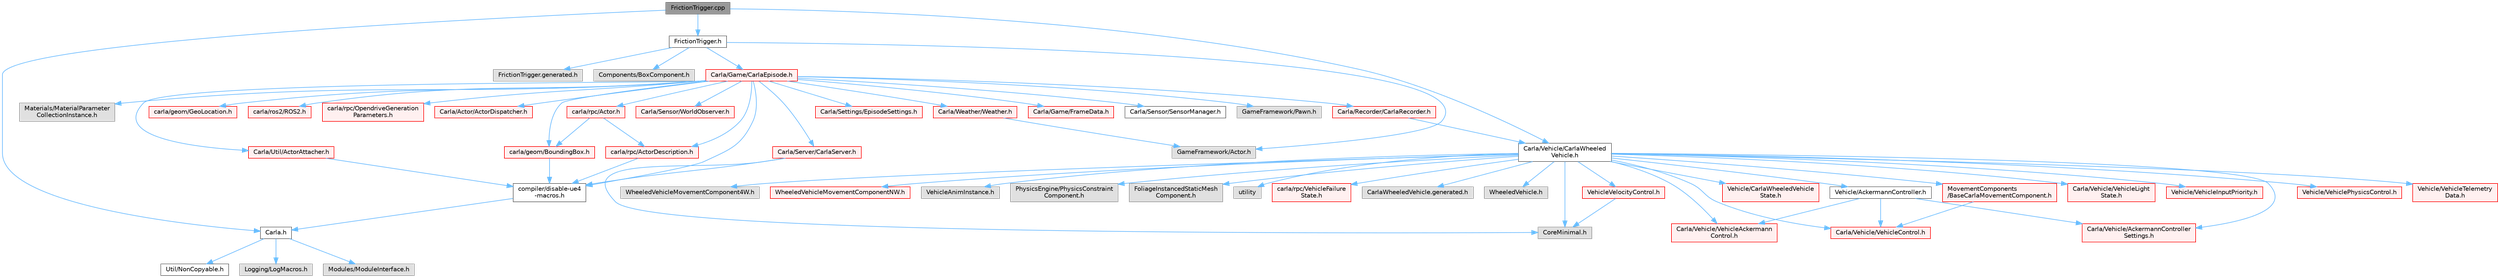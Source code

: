 digraph "FrictionTrigger.cpp"
{
 // INTERACTIVE_SVG=YES
 // LATEX_PDF_SIZE
  bgcolor="transparent";
  edge [fontname=Helvetica,fontsize=10,labelfontname=Helvetica,labelfontsize=10];
  node [fontname=Helvetica,fontsize=10,shape=box,height=0.2,width=0.4];
  Node1 [id="Node000001",label="FrictionTrigger.cpp",height=0.2,width=0.4,color="gray40", fillcolor="grey60", style="filled", fontcolor="black",tooltip=" "];
  Node1 -> Node2 [id="edge1_Node000001_Node000002",color="steelblue1",style="solid",tooltip=" "];
  Node2 [id="Node000002",label="Carla.h",height=0.2,width=0.4,color="grey40", fillcolor="white", style="filled",URL="$d7/d7d/Carla_8h.html",tooltip=" "];
  Node2 -> Node3 [id="edge2_Node000002_Node000003",color="steelblue1",style="solid",tooltip=" "];
  Node3 [id="Node000003",label="Util/NonCopyable.h",height=0.2,width=0.4,color="grey40", fillcolor="white", style="filled",URL="$d4/d57/Unreal_2CarlaUE4_2Plugins_2Carla_2Source_2Carla_2Util_2NonCopyable_8h.html",tooltip=" "];
  Node2 -> Node4 [id="edge3_Node000002_Node000004",color="steelblue1",style="solid",tooltip=" "];
  Node4 [id="Node000004",label="Logging/LogMacros.h",height=0.2,width=0.4,color="grey60", fillcolor="#E0E0E0", style="filled",tooltip=" "];
  Node2 -> Node5 [id="edge4_Node000002_Node000005",color="steelblue1",style="solid",tooltip=" "];
  Node5 [id="Node000005",label="Modules/ModuleInterface.h",height=0.2,width=0.4,color="grey60", fillcolor="#E0E0E0", style="filled",tooltip=" "];
  Node1 -> Node6 [id="edge5_Node000001_Node000006",color="steelblue1",style="solid",tooltip=" "];
  Node6 [id="Node000006",label="FrictionTrigger.h",height=0.2,width=0.4,color="grey40", fillcolor="white", style="filled",URL="$d4/d30/FrictionTrigger_8h.html",tooltip=" "];
  Node6 -> Node7 [id="edge6_Node000006_Node000007",color="steelblue1",style="solid",tooltip=" "];
  Node7 [id="Node000007",label="GameFramework/Actor.h",height=0.2,width=0.4,color="grey60", fillcolor="#E0E0E0", style="filled",tooltip=" "];
  Node6 -> Node8 [id="edge7_Node000006_Node000008",color="steelblue1",style="solid",tooltip=" "];
  Node8 [id="Node000008",label="Components/BoxComponent.h",height=0.2,width=0.4,color="grey60", fillcolor="#E0E0E0", style="filled",tooltip=" "];
  Node6 -> Node9 [id="edge8_Node000006_Node000009",color="steelblue1",style="solid",tooltip=" "];
  Node9 [id="Node000009",label="Carla/Game/CarlaEpisode.h",height=0.2,width=0.4,color="red", fillcolor="#FFF0F0", style="filled",URL="$de/db8/CarlaEpisode_8h.html",tooltip=" "];
  Node9 -> Node10 [id="edge9_Node000009_Node000010",color="steelblue1",style="solid",tooltip=" "];
  Node10 [id="Node000010",label="Carla/Actor/ActorDispatcher.h",height=0.2,width=0.4,color="red", fillcolor="#FFF0F0", style="filled",URL="$dc/ddc/ActorDispatcher_8h.html",tooltip=" "];
  Node9 -> Node210 [id="edge10_Node000009_Node000210",color="steelblue1",style="solid",tooltip=" "];
  Node210 [id="Node000210",label="Carla/Recorder/CarlaRecorder.h",height=0.2,width=0.4,color="red", fillcolor="#FFF0F0", style="filled",URL="$d9/d6a/CarlaRecorder_8h.html",tooltip=" "];
  Node210 -> Node169 [id="edge11_Node000210_Node000169",color="steelblue1",style="solid",tooltip=" "];
  Node169 [id="Node000169",label="Carla/Vehicle/CarlaWheeled\lVehicle.h",height=0.2,width=0.4,color="grey40", fillcolor="white", style="filled",URL="$d3/d00/CarlaWheeledVehicle_8h.html",tooltip=" "];
  Node169 -> Node170 [id="edge12_Node000169_Node000170",color="steelblue1",style="solid",tooltip=" "];
  Node170 [id="Node000170",label="WheeledVehicle.h",height=0.2,width=0.4,color="grey60", fillcolor="#E0E0E0", style="filled",tooltip=" "];
  Node169 -> Node171 [id="edge13_Node000169_Node000171",color="steelblue1",style="solid",tooltip=" "];
  Node171 [id="Node000171",label="Vehicle/AckermannController.h",height=0.2,width=0.4,color="grey40", fillcolor="white", style="filled",URL="$d0/d4d/AckermannController_8h.html",tooltip=" "];
  Node171 -> Node68 [id="edge14_Node000171_Node000068",color="steelblue1",style="solid",tooltip=" "];
  Node68 [id="Node000068",label="Carla/Vehicle/AckermannController\lSettings.h",height=0.2,width=0.4,color="red", fillcolor="#FFF0F0", style="filled",URL="$df/d92/Unreal_2CarlaUE4_2Plugins_2Carla_2Source_2Carla_2Vehicle_2AckermannControllerSettings_8h.html",tooltip=" "];
  Node171 -> Node70 [id="edge15_Node000171_Node000070",color="steelblue1",style="solid",tooltip=" "];
  Node70 [id="Node000070",label="Carla/Vehicle/VehicleAckermann\lControl.h",height=0.2,width=0.4,color="red", fillcolor="#FFF0F0", style="filled",URL="$d7/d1a/Unreal_2CarlaUE4_2Plugins_2Carla_2Source_2Carla_2Vehicle_2VehicleAckermannControl_8h.html",tooltip=" "];
  Node171 -> Node72 [id="edge16_Node000171_Node000072",color="steelblue1",style="solid",tooltip=" "];
  Node72 [id="Node000072",label="Carla/Vehicle/VehicleControl.h",height=0.2,width=0.4,color="red", fillcolor="#FFF0F0", style="filled",URL="$d4/dbd/Unreal_2CarlaUE4_2Plugins_2Carla_2Source_2Carla_2Vehicle_2VehicleControl_8h.html",tooltip=" "];
  Node169 -> Node68 [id="edge17_Node000169_Node000068",color="steelblue1",style="solid",tooltip=" "];
  Node169 -> Node172 [id="edge18_Node000169_Node000172",color="steelblue1",style="solid",tooltip=" "];
  Node172 [id="Node000172",label="Vehicle/CarlaWheeledVehicle\lState.h",height=0.2,width=0.4,color="red", fillcolor="#FFF0F0", style="filled",URL="$d7/dab/CarlaWheeledVehicleState_8h.html",tooltip=" "];
  Node169 -> Node70 [id="edge19_Node000169_Node000070",color="steelblue1",style="solid",tooltip=" "];
  Node169 -> Node72 [id="edge20_Node000169_Node000072",color="steelblue1",style="solid",tooltip=" "];
  Node169 -> Node74 [id="edge21_Node000169_Node000074",color="steelblue1",style="solid",tooltip=" "];
  Node74 [id="Node000074",label="Carla/Vehicle/VehicleLight\lState.h",height=0.2,width=0.4,color="red", fillcolor="#FFF0F0", style="filled",URL="$d6/d6c/Unreal_2CarlaUE4_2Plugins_2Carla_2Source_2Carla_2Vehicle_2VehicleLightState_8h.html",tooltip=" "];
  Node169 -> Node76 [id="edge22_Node000169_Node000076",color="steelblue1",style="solid",tooltip=" "];
  Node76 [id="Node000076",label="Vehicle/VehicleInputPriority.h",height=0.2,width=0.4,color="red", fillcolor="#FFF0F0", style="filled",URL="$db/d8b/VehicleInputPriority_8h.html",tooltip=" "];
  Node169 -> Node78 [id="edge23_Node000169_Node000078",color="steelblue1",style="solid",tooltip=" "];
  Node78 [id="Node000078",label="Vehicle/VehiclePhysicsControl.h",height=0.2,width=0.4,color="red", fillcolor="#FFF0F0", style="filled",URL="$d3/d90/Unreal_2CarlaUE4_2Plugins_2Carla_2Source_2Carla_2Vehicle_2VehiclePhysicsControl_8h.html",tooltip=" "];
  Node169 -> Node174 [id="edge24_Node000169_Node000174",color="steelblue1",style="solid",tooltip=" "];
  Node174 [id="Node000174",label="Vehicle/VehicleTelemetry\lData.h",height=0.2,width=0.4,color="red", fillcolor="#FFF0F0", style="filled",URL="$de/dcb/Unreal_2CarlaUE4_2Plugins_2Carla_2Source_2Carla_2Vehicle_2VehicleTelemetryData_8h.html",tooltip=" "];
  Node169 -> Node176 [id="edge25_Node000169_Node000176",color="steelblue1",style="solid",tooltip=" "];
  Node176 [id="Node000176",label="VehicleVelocityControl.h",height=0.2,width=0.4,color="red", fillcolor="#FFF0F0", style="filled",URL="$d6/df3/VehicleVelocityControl_8h.html",tooltip=" "];
  Node176 -> Node178 [id="edge26_Node000176_Node000178",color="steelblue1",style="solid",tooltip=" "];
  Node178 [id="Node000178",label="CoreMinimal.h",height=0.2,width=0.4,color="grey60", fillcolor="#E0E0E0", style="filled",tooltip=" "];
  Node169 -> Node180 [id="edge27_Node000169_Node000180",color="steelblue1",style="solid",tooltip=" "];
  Node180 [id="Node000180",label="WheeledVehicleMovementComponent4W.h",height=0.2,width=0.4,color="grey60", fillcolor="#E0E0E0", style="filled",tooltip=" "];
  Node169 -> Node181 [id="edge28_Node000169_Node000181",color="steelblue1",style="solid",tooltip=" "];
  Node181 [id="Node000181",label="WheeledVehicleMovementComponentNW.h",height=0.2,width=0.4,color="red", fillcolor="#FFF0F0", style="filled",URL="$d0/d34/WheeledVehicleMovementComponentNW_8h.html",tooltip=" "];
  Node169 -> Node185 [id="edge29_Node000169_Node000185",color="steelblue1",style="solid",tooltip=" "];
  Node185 [id="Node000185",label="VehicleAnimInstance.h",height=0.2,width=0.4,color="grey60", fillcolor="#E0E0E0", style="filled",tooltip=" "];
  Node169 -> Node186 [id="edge30_Node000169_Node000186",color="steelblue1",style="solid",tooltip=" "];
  Node186 [id="Node000186",label="PhysicsEngine/PhysicsConstraint\lComponent.h",height=0.2,width=0.4,color="grey60", fillcolor="#E0E0E0", style="filled",tooltip=" "];
  Node169 -> Node187 [id="edge31_Node000169_Node000187",color="steelblue1",style="solid",tooltip=" "];
  Node187 [id="Node000187",label="MovementComponents\l/BaseCarlaMovementComponent.h",height=0.2,width=0.4,color="red", fillcolor="#FFF0F0", style="filled",URL="$d6/d10/BaseCarlaMovementComponent_8h.html",tooltip=" "];
  Node187 -> Node72 [id="edge32_Node000187_Node000072",color="steelblue1",style="solid",tooltip=" "];
  Node169 -> Node190 [id="edge33_Node000169_Node000190",color="steelblue1",style="solid",tooltip=" "];
  Node190 [id="Node000190",label="FoliageInstancedStaticMesh\lComponent.h",height=0.2,width=0.4,color="grey60", fillcolor="#E0E0E0", style="filled",tooltip=" "];
  Node169 -> Node178 [id="edge34_Node000169_Node000178",color="steelblue1",style="solid",tooltip=" "];
  Node169 -> Node51 [id="edge35_Node000169_Node000051",color="steelblue1",style="solid",tooltip=" "];
  Node51 [id="Node000051",label="utility",height=0.2,width=0.4,color="grey60", fillcolor="#E0E0E0", style="filled",tooltip=" "];
  Node169 -> Node110 [id="edge36_Node000169_Node000110",color="steelblue1",style="solid",tooltip=" "];
  Node110 [id="Node000110",label="carla/rpc/VehicleFailure\lState.h",height=0.2,width=0.4,color="red", fillcolor="#FFF0F0", style="filled",URL="$d6/dac/VehicleFailureState_8h.html",tooltip=" "];
  Node169 -> Node191 [id="edge37_Node000169_Node000191",color="steelblue1",style="solid",tooltip=" "];
  Node191 [id="Node000191",label="CarlaWheeledVehicle.generated.h",height=0.2,width=0.4,color="grey60", fillcolor="#E0E0E0", style="filled",tooltip=" "];
  Node9 -> Node241 [id="edge38_Node000009_Node000241",color="steelblue1",style="solid",tooltip=" "];
  Node241 [id="Node000241",label="Carla/Sensor/WorldObserver.h",height=0.2,width=0.4,color="red", fillcolor="#FFF0F0", style="filled",URL="$d8/deb/WorldObserver_8h.html",tooltip=" "];
  Node9 -> Node242 [id="edge39_Node000009_Node000242",color="steelblue1",style="solid",tooltip=" "];
  Node242 [id="Node000242",label="Carla/Server/CarlaServer.h",height=0.2,width=0.4,color="red", fillcolor="#FFF0F0", style="filled",URL="$d0/d35/CarlaServer_8h.html",tooltip=" "];
  Node242 -> Node178 [id="edge40_Node000242_Node000178",color="steelblue1",style="solid",tooltip=" "];
  Node242 -> Node13 [id="edge41_Node000242_Node000013",color="steelblue1",style="solid",tooltip=" "];
  Node13 [id="Node000013",label="compiler/disable-ue4\l-macros.h",height=0.2,width=0.4,color="grey40", fillcolor="white", style="filled",URL="$d2/d02/disable-ue4-macros_8h.html",tooltip=" "];
  Node13 -> Node2 [id="edge42_Node000013_Node000002",color="steelblue1",style="solid",tooltip=" "];
  Node9 -> Node258 [id="edge43_Node000009_Node000258",color="steelblue1",style="solid",tooltip=" "];
  Node258 [id="Node000258",label="Carla/Settings/EpisodeSettings.h",height=0.2,width=0.4,color="red", fillcolor="#FFF0F0", style="filled",URL="$d8/d64/Unreal_2CarlaUE4_2Plugins_2Carla_2Source_2Carla_2Settings_2EpisodeSettings_8h.html",tooltip=" "];
  Node9 -> Node260 [id="edge44_Node000009_Node000260",color="steelblue1",style="solid",tooltip=" "];
  Node260 [id="Node000260",label="Carla/Util/ActorAttacher.h",height=0.2,width=0.4,color="red", fillcolor="#FFF0F0", style="filled",URL="$d6/d68/ActorAttacher_8h.html",tooltip=" "];
  Node260 -> Node13 [id="edge45_Node000260_Node000013",color="steelblue1",style="solid",tooltip=" "];
  Node9 -> Node263 [id="edge46_Node000009_Node000263",color="steelblue1",style="solid",tooltip=" "];
  Node263 [id="Node000263",label="Carla/Weather/Weather.h",height=0.2,width=0.4,color="red", fillcolor="#FFF0F0", style="filled",URL="$d5/d65/Weather_8h.html",tooltip=" "];
  Node263 -> Node7 [id="edge47_Node000263_Node000007",color="steelblue1",style="solid",tooltip=" "];
  Node9 -> Node267 [id="edge48_Node000009_Node000267",color="steelblue1",style="solid",tooltip=" "];
  Node267 [id="Node000267",label="Carla/Game/FrameData.h",height=0.2,width=0.4,color="red", fillcolor="#FFF0F0", style="filled",URL="$d2/df1/FrameData_8h.html",tooltip=" "];
  Node9 -> Node325 [id="edge49_Node000009_Node000325",color="steelblue1",style="solid",tooltip=" "];
  Node325 [id="Node000325",label="Carla/Sensor/SensorManager.h",height=0.2,width=0.4,color="grey40", fillcolor="white", style="filled",URL="$dc/dbf/SensorManager_8h.html",tooltip=" "];
  Node9 -> Node326 [id="edge50_Node000009_Node000326",color="steelblue1",style="solid",tooltip=" "];
  Node326 [id="Node000326",label="GameFramework/Pawn.h",height=0.2,width=0.4,color="grey60", fillcolor="#E0E0E0", style="filled",tooltip=" "];
  Node9 -> Node327 [id="edge51_Node000009_Node000327",color="steelblue1",style="solid",tooltip=" "];
  Node327 [id="Node000327",label="Materials/MaterialParameter\lCollectionInstance.h",height=0.2,width=0.4,color="grey60", fillcolor="#E0E0E0", style="filled",tooltip=" "];
  Node9 -> Node13 [id="edge52_Node000009_Node000013",color="steelblue1",style="solid",tooltip=" "];
  Node9 -> Node45 [id="edge53_Node000009_Node000045",color="steelblue1",style="solid",tooltip=" "];
  Node45 [id="Node000045",label="carla/geom/BoundingBox.h",height=0.2,width=0.4,color="red", fillcolor="#FFF0F0", style="filled",URL="$d2/dfe/LibCarla_2source_2carla_2geom_2BoundingBox_8h.html",tooltip=" "];
  Node45 -> Node13 [id="edge54_Node000045_Node000013",color="steelblue1",style="solid",tooltip=" "];
  Node9 -> Node117 [id="edge55_Node000009_Node000117",color="steelblue1",style="solid",tooltip=" "];
  Node117 [id="Node000117",label="carla/geom/GeoLocation.h",height=0.2,width=0.4,color="red", fillcolor="#FFF0F0", style="filled",URL="$d7/d86/GeoLocation_8h.html",tooltip=" "];
  Node9 -> Node95 [id="edge56_Node000009_Node000095",color="steelblue1",style="solid",tooltip=" "];
  Node95 [id="Node000095",label="carla/ros2/ROS2.h",height=0.2,width=0.4,color="red", fillcolor="#FFF0F0", style="filled",URL="$da/db8/ROS2_8h.html",tooltip=" "];
  Node9 -> Node44 [id="edge57_Node000009_Node000044",color="steelblue1",style="solid",tooltip=" "];
  Node44 [id="Node000044",label="carla/rpc/Actor.h",height=0.2,width=0.4,color="red", fillcolor="#FFF0F0", style="filled",URL="$d8/d73/rpc_2Actor_8h.html",tooltip=" "];
  Node44 -> Node45 [id="edge58_Node000044_Node000045",color="steelblue1",style="solid",tooltip=" "];
  Node44 -> Node59 [id="edge59_Node000044_Node000059",color="steelblue1",style="solid",tooltip=" "];
  Node59 [id="Node000059",label="carla/rpc/ActorDescription.h",height=0.2,width=0.4,color="red", fillcolor="#FFF0F0", style="filled",URL="$d9/db9/LibCarla_2source_2carla_2rpc_2ActorDescription_8h.html",tooltip=" "];
  Node59 -> Node13 [id="edge60_Node000059_Node000013",color="steelblue1",style="solid",tooltip=" "];
  Node9 -> Node59 [id="edge61_Node000009_Node000059",color="steelblue1",style="solid",tooltip=" "];
  Node9 -> Node316 [id="edge62_Node000009_Node000316",color="steelblue1",style="solid",tooltip=" "];
  Node316 [id="Node000316",label="carla/rpc/OpendriveGeneration\lParameters.h",height=0.2,width=0.4,color="red", fillcolor="#FFF0F0", style="filled",URL="$d9/d3b/OpendriveGenerationParameters_8h.html",tooltip=" "];
  Node6 -> Node329 [id="edge63_Node000006_Node000329",color="steelblue1",style="solid",tooltip=" "];
  Node329 [id="Node000329",label="FrictionTrigger.generated.h",height=0.2,width=0.4,color="grey60", fillcolor="#E0E0E0", style="filled",tooltip=" "];
  Node1 -> Node169 [id="edge64_Node000001_Node000169",color="steelblue1",style="solid",tooltip=" "];
}
